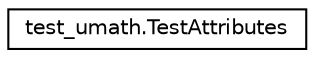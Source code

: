 digraph "Graphical Class Hierarchy"
{
 // LATEX_PDF_SIZE
  edge [fontname="Helvetica",fontsize="10",labelfontname="Helvetica",labelfontsize="10"];
  node [fontname="Helvetica",fontsize="10",shape=record];
  rankdir="LR";
  Node0 [label="test_umath.TestAttributes",height=0.2,width=0.4,color="black", fillcolor="white", style="filled",URL="$classtest__umath_1_1TestAttributes.html",tooltip=" "];
}

